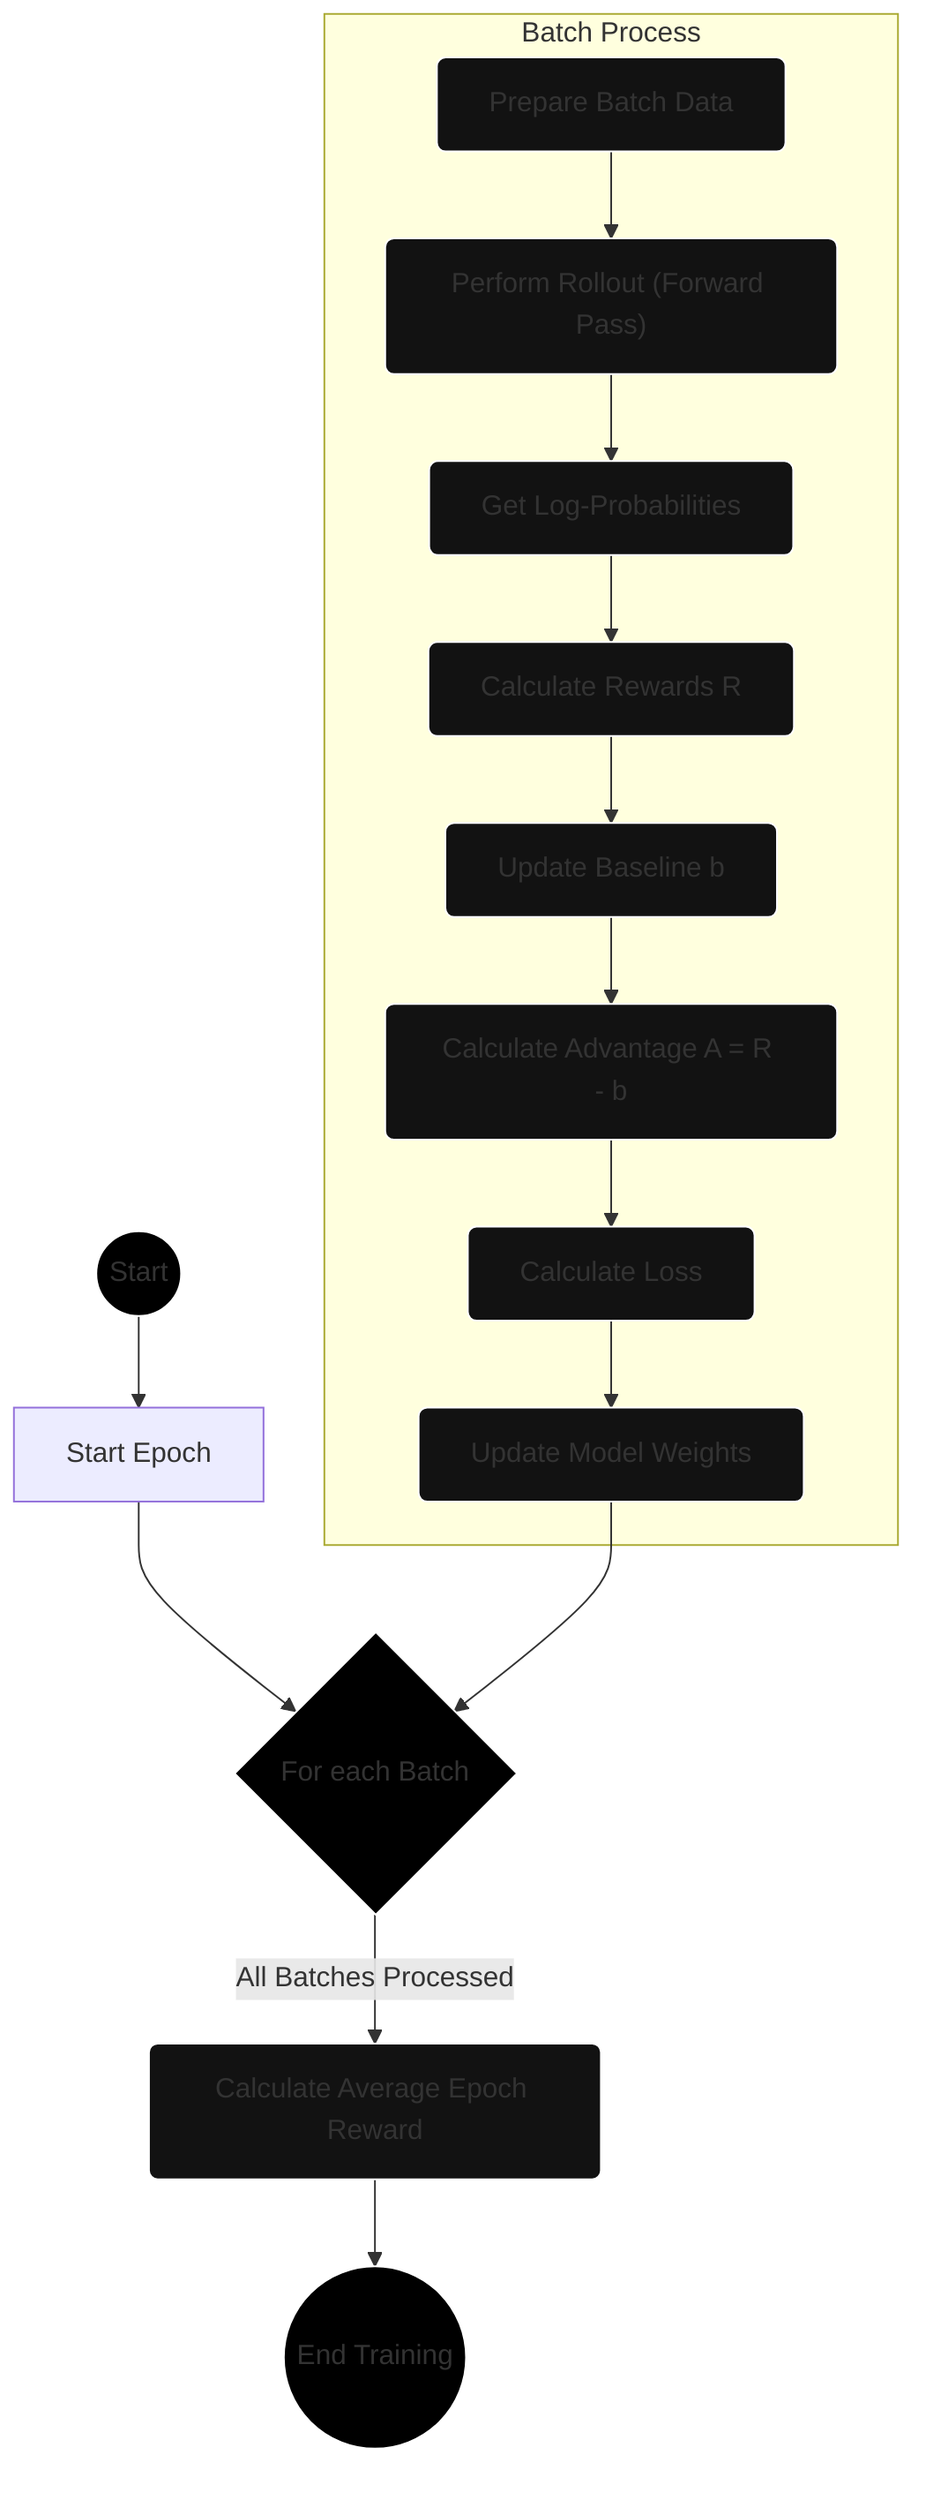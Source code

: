graph TD
    A_start((Start)) --> B[Start Epoch]
    B --> C{For each Batch}

    %% --- Batch Process (Left Column) ---
    subgraph "Batch Process"
        D["Prepare Batch Data"]
        E["Perform Rollout (Forward Pass)"]
        F["Get Log-Probabilities"]
        G["Calculate Rewards R"]
        H["Update Baseline b"]
        I["Calculate Advantage A = R - b"]
        J["Calculate Loss"]
        K["Update Model Weights"]

        %% Flow inside batch process
        D --> E --> F --> G --> H --> I --> J --> K
    end

    %% --- Exit Path (Right Column) ---
    C -- All Batches Processed --> L[Calculate Average Epoch Reward]
    L --> M((End Training))

    %% --- Loop Back ---
    K --> C

    %% --- Style and Layout ---
    classDef start fill:#000, stroke:#fff, strokeWidth:2, textColor:#fff, rx:10, ry:10;
    classDef decision fill:#000, stroke:#fff, strokeWidth:2, textColor:#fff, shape:diamond;
    classDef process fill:#121212, stroke:#fff, strokeWidth:2, textColor:#fff, rx:5, ry:5;
    classDef terminal fill:#000, stroke:#fff, strokeWidth:2, textColor:#fff, rx:10, ry:10;

    class A_start,M terminal
    class C decision
    class D,E,F,G,H,I,J,K,L process